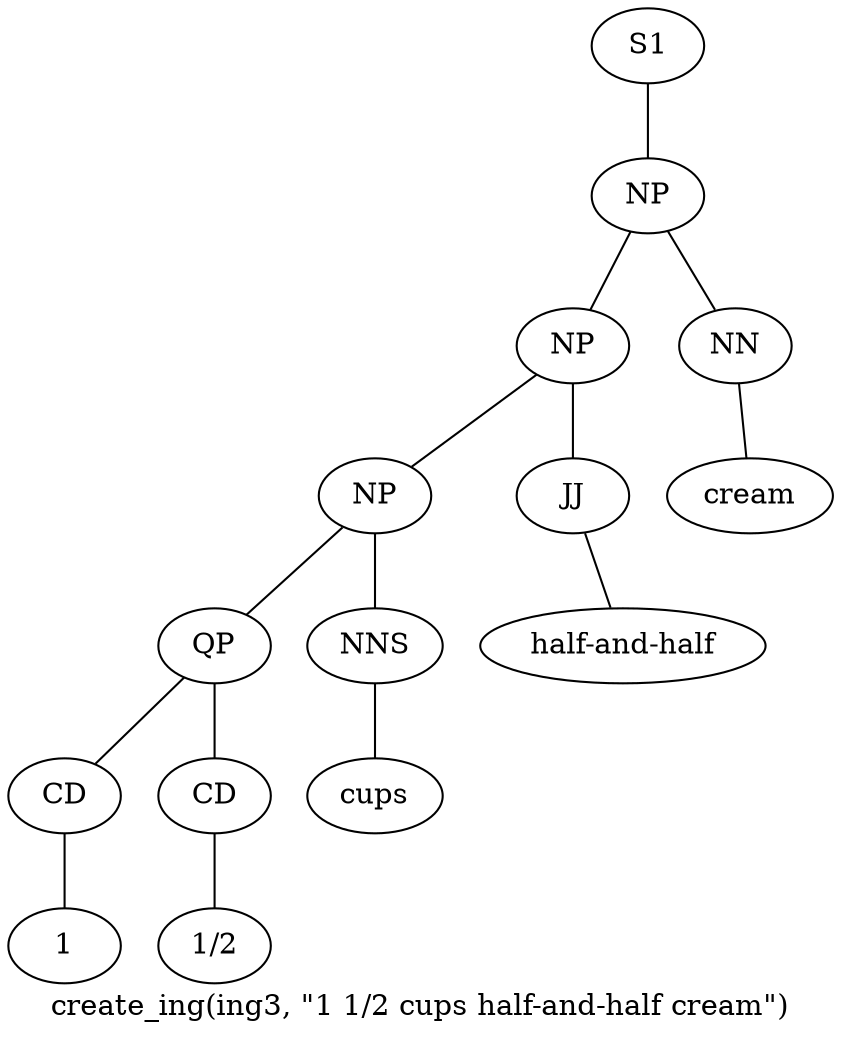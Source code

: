 graph SyntaxGraph {
	label = "create_ing(ing3, \"1 1/2 cups half-and-half cream\")";
	Node0 [label="S1"];
	Node1 [label="NP"];
	Node2 [label="NP"];
	Node3 [label="NP"];
	Node4 [label="QP"];
	Node5 [label="CD"];
	Node6 [label="1"];
	Node7 [label="CD"];
	Node8 [label="1/2"];
	Node9 [label="NNS"];
	Node10 [label="cups"];
	Node11 [label="JJ"];
	Node12 [label="half-and-half"];
	Node13 [label="NN"];
	Node14 [label="cream"];

	Node0 -- Node1;
	Node1 -- Node2;
	Node1 -- Node13;
	Node2 -- Node3;
	Node2 -- Node11;
	Node3 -- Node4;
	Node3 -- Node9;
	Node4 -- Node5;
	Node4 -- Node7;
	Node5 -- Node6;
	Node7 -- Node8;
	Node9 -- Node10;
	Node11 -- Node12;
	Node13 -- Node14;
}